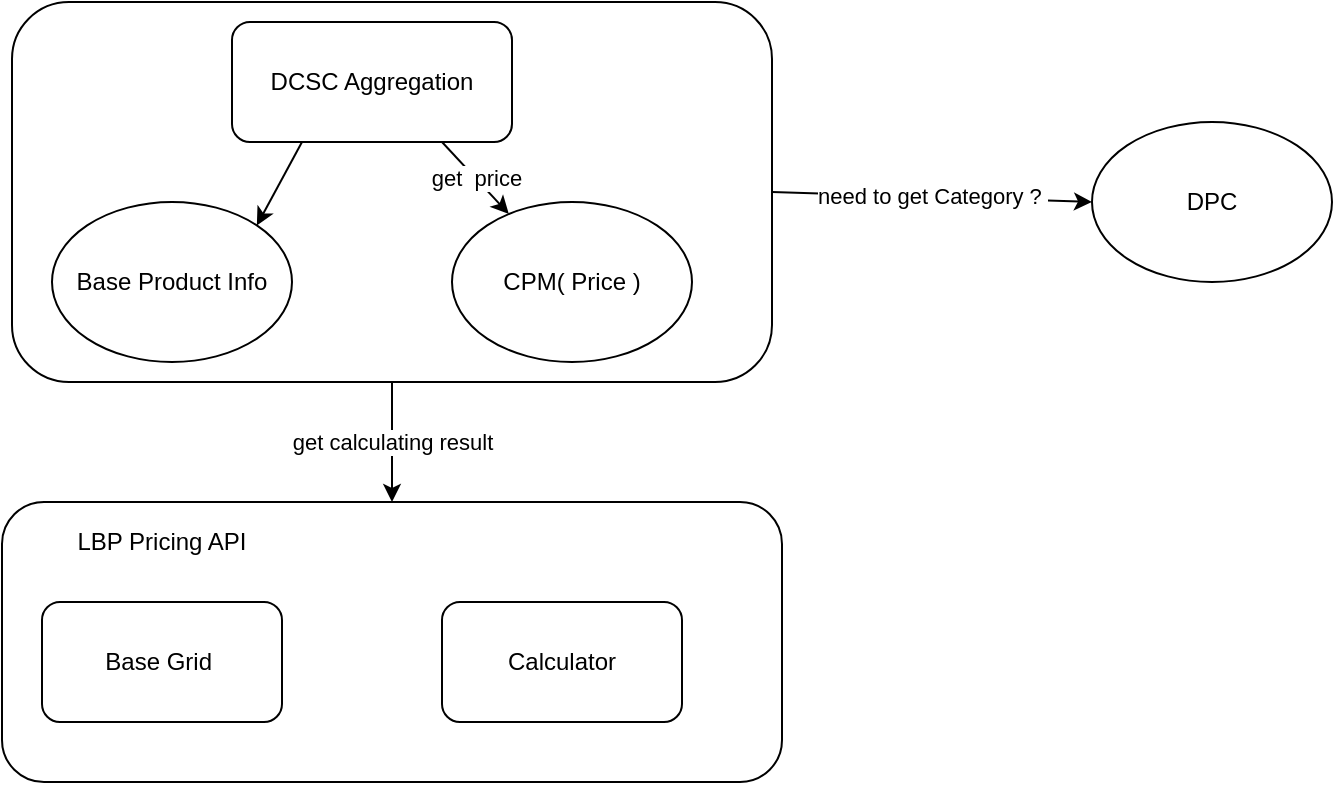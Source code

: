 <mxfile version="13.8.1" type="github">
  <diagram id="Sr_3WoR1ZfEFq9-2hFeb" name="Page-1">
    <mxGraphModel dx="1422" dy="713" grid="1" gridSize="10" guides="1" tooltips="1" connect="1" arrows="1" fold="1" page="1" pageScale="1" pageWidth="827" pageHeight="1169" math="0" shadow="0">
      <root>
        <mxCell id="0" />
        <mxCell id="1" parent="0" />
        <mxCell id="DSXYe22ODvJybZcxLD2I-17" value="" style="rounded=1;whiteSpace=wrap;html=1;" vertex="1" parent="1">
          <mxGeometry x="35" y="340" width="390" height="140" as="geometry" />
        </mxCell>
        <mxCell id="DSXYe22ODvJybZcxLD2I-11" value="" style="rounded=1;whiteSpace=wrap;html=1;" vertex="1" parent="1">
          <mxGeometry x="40" y="90" width="380" height="190" as="geometry" />
        </mxCell>
        <mxCell id="DSXYe22ODvJybZcxLD2I-1" value="DCSC Aggregation" style="rounded=1;whiteSpace=wrap;html=1;" vertex="1" parent="1">
          <mxGeometry x="150" y="100" width="140" height="60" as="geometry" />
        </mxCell>
        <mxCell id="DSXYe22ODvJybZcxLD2I-2" value="Base Product Info" style="ellipse;whiteSpace=wrap;html=1;" vertex="1" parent="1">
          <mxGeometry x="60" y="190" width="120" height="80" as="geometry" />
        </mxCell>
        <mxCell id="DSXYe22ODvJybZcxLD2I-5" value="CPM( Price )" style="ellipse;whiteSpace=wrap;html=1;" vertex="1" parent="1">
          <mxGeometry x="260" y="190" width="120" height="80" as="geometry" />
        </mxCell>
        <mxCell id="DSXYe22ODvJybZcxLD2I-7" value="" style="endArrow=classic;html=1;entryX=1;entryY=0;entryDx=0;entryDy=0;exitX=0.25;exitY=1;exitDx=0;exitDy=0;" edge="1" parent="1" source="DSXYe22ODvJybZcxLD2I-1" target="DSXYe22ODvJybZcxLD2I-2">
          <mxGeometry width="50" height="50" relative="1" as="geometry">
            <mxPoint x="390" y="390" as="sourcePoint" />
            <mxPoint x="440" y="340" as="targetPoint" />
          </mxGeometry>
        </mxCell>
        <mxCell id="DSXYe22ODvJybZcxLD2I-8" value="get&amp;nbsp; price" style="endArrow=classic;html=1;exitX=0.75;exitY=1;exitDx=0;exitDy=0;" edge="1" parent="1" source="DSXYe22ODvJybZcxLD2I-1" target="DSXYe22ODvJybZcxLD2I-5">
          <mxGeometry width="50" height="50" relative="1" as="geometry">
            <mxPoint x="390" y="390" as="sourcePoint" />
            <mxPoint x="280" y="160" as="targetPoint" />
          </mxGeometry>
        </mxCell>
        <mxCell id="DSXYe22ODvJybZcxLD2I-12" value="DPC" style="ellipse;whiteSpace=wrap;html=1;" vertex="1" parent="1">
          <mxGeometry x="580" y="150" width="120" height="80" as="geometry" />
        </mxCell>
        <mxCell id="DSXYe22ODvJybZcxLD2I-13" value="need to get Category ?&amp;nbsp;" style="endArrow=classic;html=1;exitX=1;exitY=0.5;exitDx=0;exitDy=0;entryX=0;entryY=0.5;entryDx=0;entryDy=0;" edge="1" parent="1">
          <mxGeometry width="50" height="50" relative="1" as="geometry">
            <mxPoint x="420" y="185" as="sourcePoint" />
            <mxPoint x="580" y="190" as="targetPoint" />
          </mxGeometry>
        </mxCell>
        <mxCell id="DSXYe22ODvJybZcxLD2I-18" value="get calculating result" style="endArrow=classic;html=1;exitX=0.5;exitY=1;exitDx=0;exitDy=0;" edge="1" parent="1" source="DSXYe22ODvJybZcxLD2I-11" target="DSXYe22ODvJybZcxLD2I-17">
          <mxGeometry width="50" height="50" relative="1" as="geometry">
            <mxPoint x="390" y="390" as="sourcePoint" />
            <mxPoint x="440" y="340" as="targetPoint" />
          </mxGeometry>
        </mxCell>
        <mxCell id="DSXYe22ODvJybZcxLD2I-19" value="Base Grid&amp;nbsp;" style="rounded=1;whiteSpace=wrap;html=1;" vertex="1" parent="1">
          <mxGeometry x="55" y="390" width="120" height="60" as="geometry" />
        </mxCell>
        <mxCell id="DSXYe22ODvJybZcxLD2I-20" value="Calculator" style="rounded=1;whiteSpace=wrap;html=1;" vertex="1" parent="1">
          <mxGeometry x="255" y="390" width="120" height="60" as="geometry" />
        </mxCell>
        <mxCell id="DSXYe22ODvJybZcxLD2I-23" value="LBP Pricing API" style="text;html=1;strokeColor=none;fillColor=none;align=center;verticalAlign=middle;whiteSpace=wrap;rounded=0;" vertex="1" parent="1">
          <mxGeometry x="55" y="350" width="120" height="20" as="geometry" />
        </mxCell>
      </root>
    </mxGraphModel>
  </diagram>
</mxfile>
